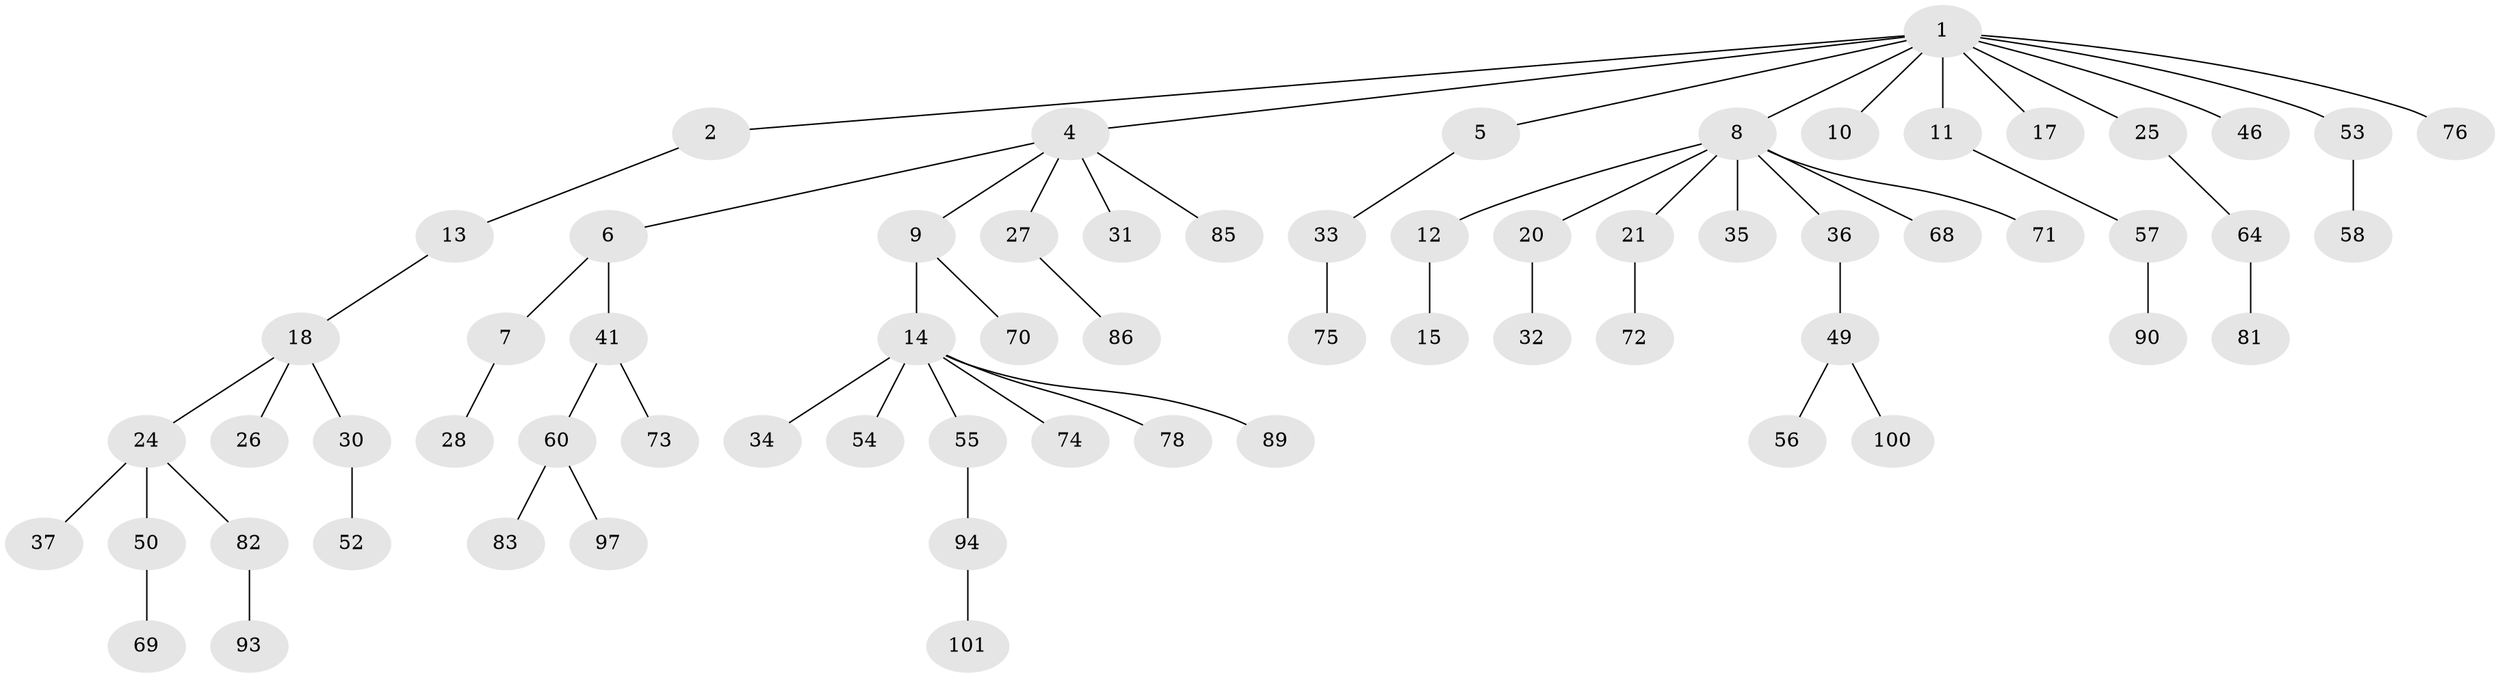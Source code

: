 // original degree distribution, {6: 0.029411764705882353, 2: 0.39215686274509803, 7: 0.00980392156862745, 4: 0.029411764705882353, 3: 0.10784313725490197, 9: 0.00980392156862745, 1: 0.4215686274509804}
// Generated by graph-tools (version 1.1) at 2025/42/03/06/25 10:42:02]
// undirected, 66 vertices, 65 edges
graph export_dot {
graph [start="1"]
  node [color=gray90,style=filled];
  1 [super="+3"];
  2;
  4 [super="+44"];
  5;
  6 [super="+80"];
  7 [super="+42"];
  8 [super="+22"];
  9 [super="+38"];
  10 [super="+16"];
  11 [super="+88"];
  12;
  13;
  14 [super="+45"];
  15 [super="+96"];
  17;
  18 [super="+19"];
  20 [super="+79"];
  21 [super="+23"];
  24 [super="+29"];
  25;
  26;
  27 [super="+67"];
  28 [super="+43"];
  30 [super="+39"];
  31 [super="+62"];
  32;
  33 [super="+47"];
  34 [super="+40"];
  35;
  36;
  37 [super="+61"];
  41 [super="+48"];
  46 [super="+95"];
  49 [super="+51"];
  50 [super="+59"];
  52 [super="+92"];
  53;
  54 [super="+91"];
  55 [super="+87"];
  56;
  57 [super="+66"];
  58;
  60 [super="+63"];
  64 [super="+65"];
  68;
  69;
  70;
  71 [super="+77"];
  72;
  73;
  74 [super="+102"];
  75;
  76;
  78 [super="+99"];
  81;
  82 [super="+84"];
  83;
  85;
  86;
  89 [super="+98"];
  90;
  93;
  94;
  97;
  100;
  101;
  1 -- 2;
  1 -- 8;
  1 -- 10;
  1 -- 17;
  1 -- 46;
  1 -- 4;
  1 -- 5;
  1 -- 53;
  1 -- 25;
  1 -- 11;
  1 -- 76;
  2 -- 13;
  4 -- 6;
  4 -- 9;
  4 -- 27;
  4 -- 31;
  4 -- 85;
  5 -- 33;
  6 -- 7;
  6 -- 41;
  7 -- 28;
  8 -- 12;
  8 -- 20;
  8 -- 21;
  8 -- 35;
  8 -- 36;
  8 -- 68;
  8 -- 71;
  9 -- 14;
  9 -- 70;
  11 -- 57;
  12 -- 15;
  13 -- 18;
  14 -- 34;
  14 -- 54;
  14 -- 78;
  14 -- 89;
  14 -- 74;
  14 -- 55;
  18 -- 24;
  18 -- 30;
  18 -- 26;
  20 -- 32;
  21 -- 72;
  24 -- 50;
  24 -- 82;
  24 -- 37;
  25 -- 64;
  27 -- 86;
  30 -- 52;
  33 -- 75;
  36 -- 49;
  41 -- 60;
  41 -- 73;
  49 -- 56;
  49 -- 100;
  50 -- 69;
  53 -- 58;
  55 -- 94;
  57 -- 90;
  60 -- 97;
  60 -- 83;
  64 -- 81;
  82 -- 93;
  94 -- 101;
}
